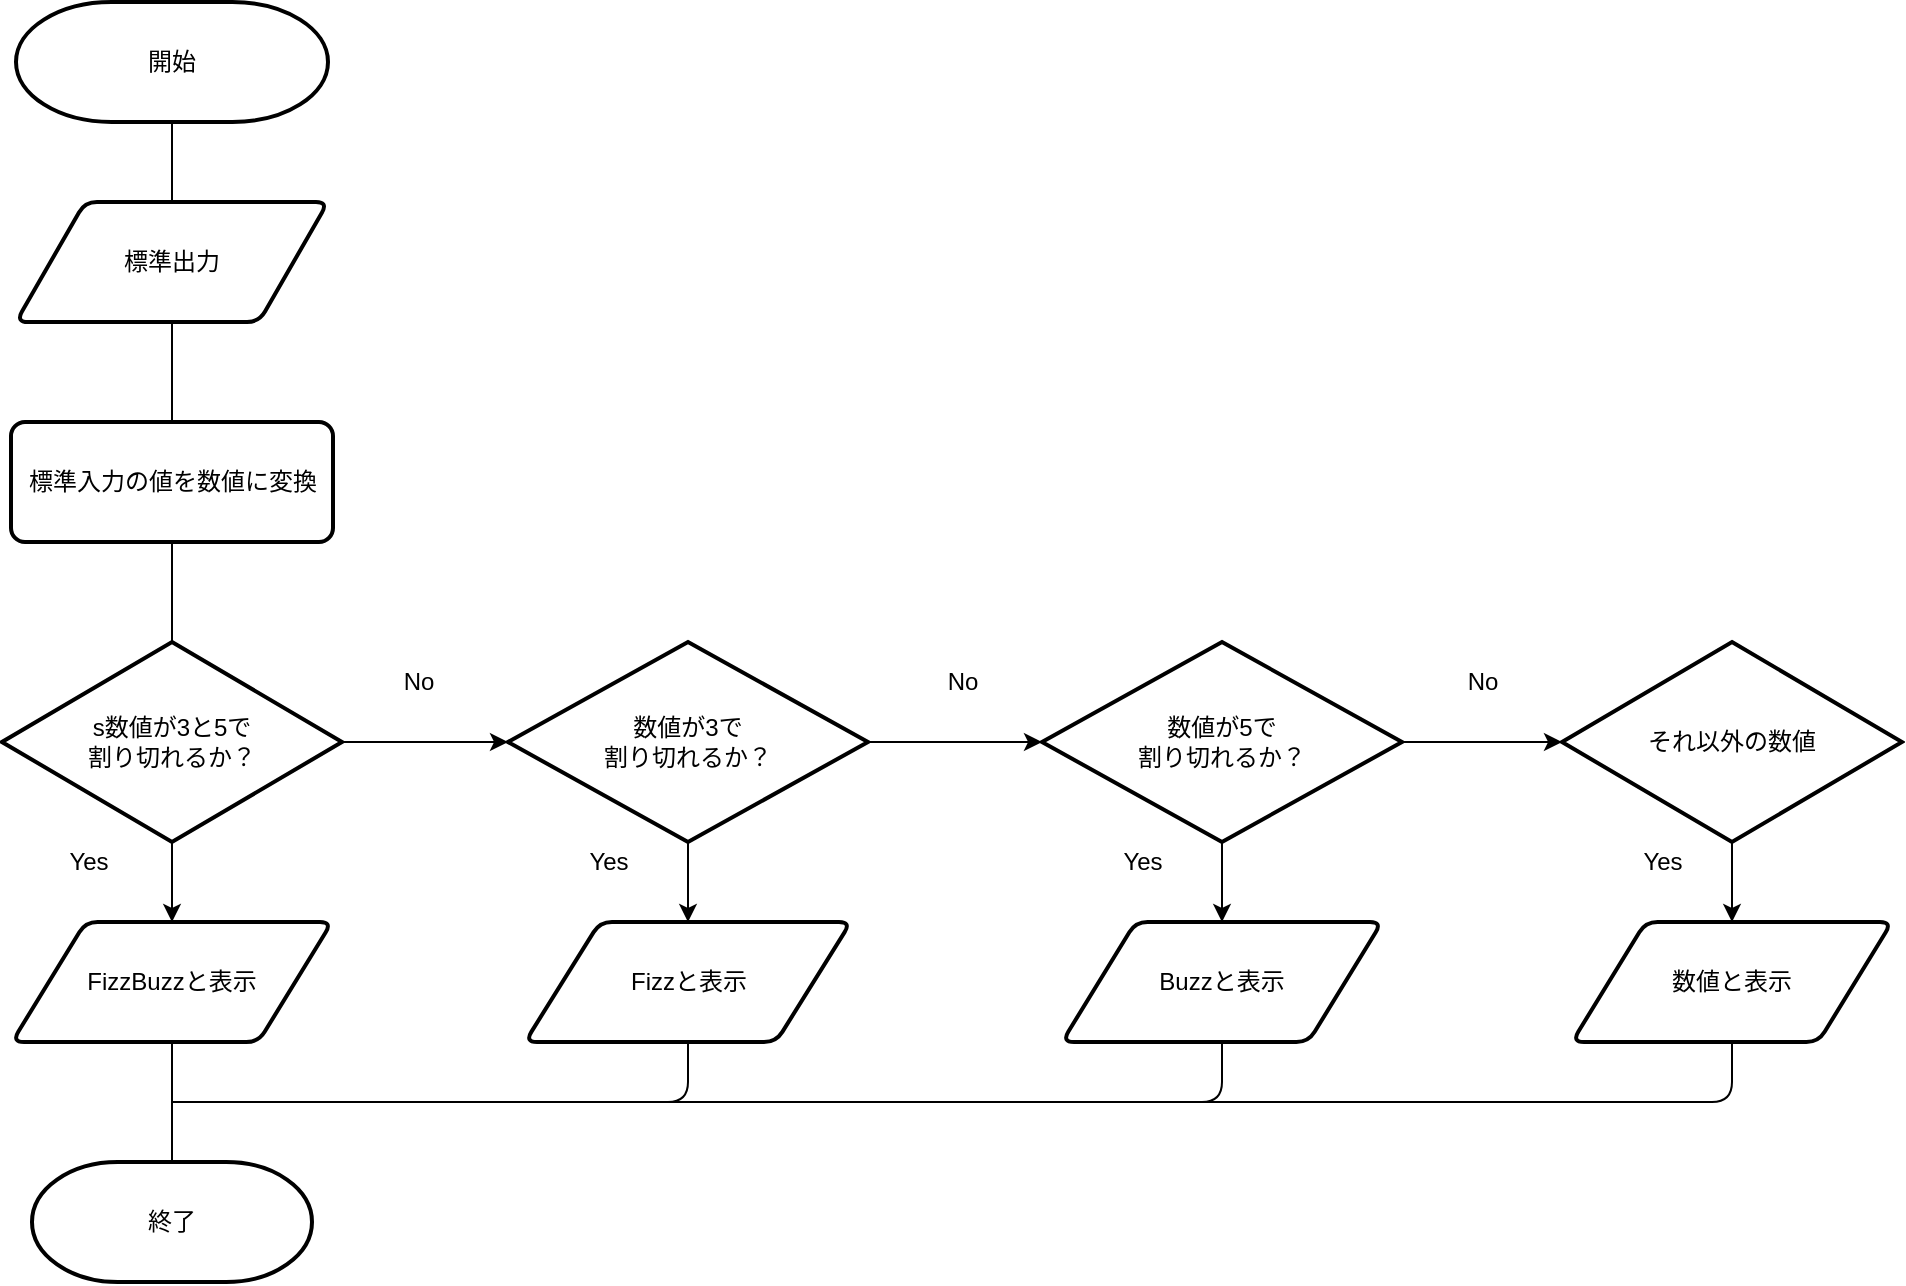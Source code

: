 <mxfile version="14.8.1" type="github">
  <diagram id="ttogbDzHwGB3oSMge-n4" name="Page-1">
    <mxGraphModel dx="1737" dy="799" grid="1" gridSize="10" guides="1" tooltips="1" connect="1" arrows="1" fold="1" page="1" pageScale="1" pageWidth="827" pageHeight="1169" math="0" shadow="0">
      <root>
        <mxCell id="0" />
        <mxCell id="1" parent="0" />
        <mxCell id="p0-6o2zy0Fo4Er9ie5Uh-1" value="&lt;font style=&quot;vertical-align: inherit&quot;&gt;&lt;font style=&quot;vertical-align: inherit&quot;&gt;開始&lt;/font&gt;&lt;/font&gt;" style="strokeWidth=2;html=1;shape=mxgraph.flowchart.terminator;whiteSpace=wrap;" vertex="1" parent="1">
          <mxGeometry x="-593" y="110" width="156" height="60" as="geometry" />
        </mxCell>
        <mxCell id="p0-6o2zy0Fo4Er9ie5Uh-2" value="&lt;font style=&quot;vertical-align: inherit&quot;&gt;&lt;font style=&quot;vertical-align: inherit&quot;&gt;標準出力&lt;/font&gt;&lt;/font&gt;" style="shape=parallelogram;html=1;strokeWidth=2;perimeter=parallelogramPerimeter;whiteSpace=wrap;rounded=1;arcSize=12;size=0.221;" vertex="1" parent="1">
          <mxGeometry x="-593" y="210" width="156" height="60" as="geometry" />
        </mxCell>
        <mxCell id="p0-6o2zy0Fo4Er9ie5Uh-4" value="" style="endArrow=none;html=1;entryX=0.5;entryY=1;entryDx=0;entryDy=0;entryPerimeter=0;" edge="1" parent="1" source="p0-6o2zy0Fo4Er9ie5Uh-2" target="p0-6o2zy0Fo4Er9ie5Uh-1">
          <mxGeometry width="50" height="50" relative="1" as="geometry">
            <mxPoint x="-568" y="230" as="sourcePoint" />
            <mxPoint x="-518" y="180" as="targetPoint" />
          </mxGeometry>
        </mxCell>
        <mxCell id="p0-6o2zy0Fo4Er9ie5Uh-5" value="&lt;font style=&quot;vertical-align: inherit&quot;&gt;&lt;font style=&quot;vertical-align: inherit&quot;&gt;標準入力の値を数値に変換&lt;br&gt;&lt;/font&gt;&lt;/font&gt;" style="rounded=1;whiteSpace=wrap;html=1;absoluteArcSize=1;arcSize=14;strokeWidth=2;" vertex="1" parent="1">
          <mxGeometry x="-595.5" y="320" width="161" height="60" as="geometry" />
        </mxCell>
        <mxCell id="p0-6o2zy0Fo4Er9ie5Uh-9" value="" style="endArrow=none;html=1;entryX=0.5;entryY=1;entryDx=0;entryDy=0;exitX=0.5;exitY=0;exitDx=0;exitDy=0;" edge="1" parent="1" source="p0-6o2zy0Fo4Er9ie5Uh-5" target="p0-6o2zy0Fo4Er9ie5Uh-2">
          <mxGeometry width="50" height="50" relative="1" as="geometry">
            <mxPoint x="-515" y="310" as="sourcePoint" />
            <mxPoint x="-493" y="270" as="targetPoint" />
            <Array as="points">
              <mxPoint x="-515" y="290" />
            </Array>
          </mxGeometry>
        </mxCell>
        <mxCell id="p0-6o2zy0Fo4Er9ie5Uh-11" style="edgeStyle=none;rounded=0;orthogonalLoop=1;jettySize=auto;html=1;entryX=0.5;entryY=0;entryDx=0;entryDy=0;" edge="1" parent="1" source="p0-6o2zy0Fo4Er9ie5Uh-5" target="p0-6o2zy0Fo4Er9ie5Uh-5">
          <mxGeometry relative="1" as="geometry" />
        </mxCell>
        <mxCell id="p0-6o2zy0Fo4Er9ie5Uh-27" value="" style="edgeStyle=none;rounded=0;orthogonalLoop=1;jettySize=auto;html=1;" edge="1" parent="1" source="p0-6o2zy0Fo4Er9ie5Uh-13" target="p0-6o2zy0Fo4Er9ie5Uh-14">
          <mxGeometry relative="1" as="geometry" />
        </mxCell>
        <mxCell id="p0-6o2zy0Fo4Er9ie5Uh-31" style="edgeStyle=none;rounded=0;orthogonalLoop=1;jettySize=auto;html=1;" edge="1" parent="1" source="p0-6o2zy0Fo4Er9ie5Uh-13">
          <mxGeometry relative="1" as="geometry">
            <mxPoint x="-347" y="480" as="targetPoint" />
          </mxGeometry>
        </mxCell>
        <mxCell id="p0-6o2zy0Fo4Er9ie5Uh-13" value="&lt;font style=&quot;vertical-align: inherit&quot;&gt;&lt;font style=&quot;vertical-align: inherit&quot;&gt;s数値が3と5で&lt;br&gt;割り切れるか？&lt;/font&gt;&lt;/font&gt;" style="strokeWidth=2;html=1;shape=mxgraph.flowchart.decision;whiteSpace=wrap;" vertex="1" parent="1">
          <mxGeometry x="-600" y="430" width="170" height="100" as="geometry" />
        </mxCell>
        <mxCell id="p0-6o2zy0Fo4Er9ie5Uh-14" value="&lt;font style=&quot;vertical-align: inherit&quot;&gt;&lt;font style=&quot;vertical-align: inherit&quot;&gt;FizzBuzzと表示&lt;/font&gt;&lt;/font&gt;" style="shape=parallelogram;html=1;strokeWidth=2;perimeter=parallelogramPerimeter;whiteSpace=wrap;rounded=1;arcSize=12;size=0.23;" vertex="1" parent="1">
          <mxGeometry x="-595" y="570" width="160" height="60" as="geometry" />
        </mxCell>
        <mxCell id="p0-6o2zy0Fo4Er9ie5Uh-16" value="&lt;font style=&quot;vertical-align: inherit&quot;&gt;&lt;font style=&quot;vertical-align: inherit&quot;&gt;終了&lt;/font&gt;&lt;/font&gt;" style="strokeWidth=2;html=1;shape=mxgraph.flowchart.terminator;whiteSpace=wrap;" vertex="1" parent="1">
          <mxGeometry x="-585" y="690" width="140" height="60" as="geometry" />
        </mxCell>
        <mxCell id="p0-6o2zy0Fo4Er9ie5Uh-22" style="edgeStyle=none;rounded=0;orthogonalLoop=1;jettySize=auto;html=1;entryX=0.5;entryY=1;entryDx=0;entryDy=0;entryPerimeter=0;" edge="1" parent="1" source="p0-6o2zy0Fo4Er9ie5Uh-13" target="p0-6o2zy0Fo4Er9ie5Uh-13">
          <mxGeometry relative="1" as="geometry" />
        </mxCell>
        <mxCell id="p0-6o2zy0Fo4Er9ie5Uh-24" value="" style="endArrow=none;html=1;entryX=0.5;entryY=1;entryDx=0;entryDy=0;entryPerimeter=0;exitX=0.5;exitY=0;exitDx=0;exitDy=0;" edge="1" parent="1" source="p0-6o2zy0Fo4Er9ie5Uh-14" target="p0-6o2zy0Fo4Er9ie5Uh-13">
          <mxGeometry width="50" height="50" relative="1" as="geometry">
            <mxPoint x="-597" y="540" as="sourcePoint" />
            <mxPoint x="-547" y="490" as="targetPoint" />
          </mxGeometry>
        </mxCell>
        <mxCell id="p0-6o2zy0Fo4Er9ie5Uh-25" value="" style="endArrow=none;html=1;entryX=0.5;entryY=1;entryDx=0;entryDy=0;exitX=0.5;exitY=0;exitDx=0;exitDy=0;exitPerimeter=0;" edge="1" parent="1" source="p0-6o2zy0Fo4Er9ie5Uh-16" target="p0-6o2zy0Fo4Er9ie5Uh-14">
          <mxGeometry width="50" height="50" relative="1" as="geometry">
            <mxPoint x="-507" y="680" as="sourcePoint" />
            <mxPoint x="-547" y="490" as="targetPoint" />
          </mxGeometry>
        </mxCell>
        <mxCell id="p0-6o2zy0Fo4Er9ie5Uh-28" value="&lt;font style=&quot;vertical-align: inherit&quot;&gt;&lt;font style=&quot;vertical-align: inherit&quot;&gt;Yes&lt;br&gt;&lt;/font&gt;&lt;/font&gt;" style="text;html=1;resizable=0;autosize=1;align=center;verticalAlign=middle;points=[];fillColor=none;strokeColor=none;rounded=0;" vertex="1" parent="1">
          <mxGeometry x="-577" y="530" width="40" height="20" as="geometry" />
        </mxCell>
        <mxCell id="p0-6o2zy0Fo4Er9ie5Uh-30" value="" style="endArrow=none;html=1;entryX=0.5;entryY=1;entryDx=0;entryDy=0;" edge="1" parent="1" source="p0-6o2zy0Fo4Er9ie5Uh-13" target="p0-6o2zy0Fo4Er9ie5Uh-5">
          <mxGeometry width="50" height="50" relative="1" as="geometry">
            <mxPoint x="-397" y="480" as="sourcePoint" />
            <mxPoint x="-347" y="430" as="targetPoint" />
          </mxGeometry>
        </mxCell>
        <mxCell id="p0-6o2zy0Fo4Er9ie5Uh-33" style="edgeStyle=none;rounded=0;orthogonalLoop=1;jettySize=auto;html=1;exitX=0.5;exitY=1;exitDx=0;exitDy=0;exitPerimeter=0;" edge="1" parent="1" source="p0-6o2zy0Fo4Er9ie5Uh-32">
          <mxGeometry relative="1" as="geometry">
            <mxPoint x="-257" y="570" as="targetPoint" />
          </mxGeometry>
        </mxCell>
        <mxCell id="p0-6o2zy0Fo4Er9ie5Uh-40" style="edgeStyle=none;rounded=0;orthogonalLoop=1;jettySize=auto;html=1;entryX=0;entryY=0.5;entryDx=0;entryDy=0;entryPerimeter=0;" edge="1" parent="1" source="p0-6o2zy0Fo4Er9ie5Uh-32" target="p0-6o2zy0Fo4Er9ie5Uh-38">
          <mxGeometry relative="1" as="geometry" />
        </mxCell>
        <mxCell id="p0-6o2zy0Fo4Er9ie5Uh-32" value="&lt;font style=&quot;vertical-align: inherit&quot;&gt;&lt;font style=&quot;vertical-align: inherit&quot;&gt;数値が3で&lt;br&gt;割り切れるか？&lt;br&gt;&lt;/font&gt;&lt;/font&gt;" style="strokeWidth=2;html=1;shape=mxgraph.flowchart.decision;whiteSpace=wrap;" vertex="1" parent="1">
          <mxGeometry x="-347" y="430" width="180" height="100" as="geometry" />
        </mxCell>
        <mxCell id="p0-6o2zy0Fo4Er9ie5Uh-34" value="&lt;font style=&quot;vertical-align: inherit&quot;&gt;&lt;font style=&quot;vertical-align: inherit&quot;&gt;No&lt;/font&gt;&lt;/font&gt;" style="text;html=1;resizable=0;autosize=1;align=center;verticalAlign=middle;points=[];fillColor=none;strokeColor=none;rounded=0;" vertex="1" parent="1">
          <mxGeometry x="-407" y="440" width="30" height="20" as="geometry" />
        </mxCell>
        <mxCell id="p0-6o2zy0Fo4Er9ie5Uh-35" value="&lt;font style=&quot;vertical-align: inherit&quot;&gt;&lt;font style=&quot;vertical-align: inherit&quot;&gt;Yes&lt;/font&gt;&lt;/font&gt;" style="text;html=1;resizable=0;autosize=1;align=center;verticalAlign=middle;points=[];fillColor=none;strokeColor=none;rounded=0;" vertex="1" parent="1">
          <mxGeometry x="-317" y="530" width="40" height="20" as="geometry" />
        </mxCell>
        <mxCell id="p0-6o2zy0Fo4Er9ie5Uh-36" value="&lt;font style=&quot;vertical-align: inherit&quot;&gt;&lt;font style=&quot;vertical-align: inherit&quot;&gt;Fizzと表示&lt;/font&gt;&lt;/font&gt;" style="shape=parallelogram;html=1;strokeWidth=2;perimeter=parallelogramPerimeter;whiteSpace=wrap;rounded=1;arcSize=12;size=0.23;" vertex="1" parent="1">
          <mxGeometry x="-338.5" y="570" width="163" height="60" as="geometry" />
        </mxCell>
        <mxCell id="p0-6o2zy0Fo4Er9ie5Uh-37" value="" style="endArrow=none;html=1;entryX=0.5;entryY=1;entryDx=0;entryDy=0;" edge="1" parent="1" target="p0-6o2zy0Fo4Er9ie5Uh-36">
          <mxGeometry width="50" height="50" relative="1" as="geometry">
            <mxPoint x="-515" y="660" as="sourcePoint" />
            <mxPoint x="-257" y="630" as="targetPoint" />
            <Array as="points">
              <mxPoint x="-257" y="660" />
            </Array>
          </mxGeometry>
        </mxCell>
        <mxCell id="p0-6o2zy0Fo4Er9ie5Uh-41" style="edgeStyle=none;rounded=0;orthogonalLoop=1;jettySize=auto;html=1;entryX=0.5;entryY=0;entryDx=0;entryDy=0;" edge="1" parent="1" source="p0-6o2zy0Fo4Er9ie5Uh-38" target="p0-6o2zy0Fo4Er9ie5Uh-39">
          <mxGeometry relative="1" as="geometry" />
        </mxCell>
        <mxCell id="p0-6o2zy0Fo4Er9ie5Uh-49" style="edgeStyle=none;rounded=0;orthogonalLoop=1;jettySize=auto;html=1;entryX=0;entryY=0.5;entryDx=0;entryDy=0;entryPerimeter=0;" edge="1" parent="1" source="p0-6o2zy0Fo4Er9ie5Uh-38" target="p0-6o2zy0Fo4Er9ie5Uh-46">
          <mxGeometry relative="1" as="geometry" />
        </mxCell>
        <mxCell id="p0-6o2zy0Fo4Er9ie5Uh-38" value="&lt;font style=&quot;vertical-align: inherit&quot;&gt;&lt;font style=&quot;vertical-align: inherit&quot;&gt;数値が5で&lt;br&gt;割り切れるか？&lt;br&gt;&lt;/font&gt;&lt;/font&gt;" style="strokeWidth=2;html=1;shape=mxgraph.flowchart.decision;whiteSpace=wrap;" vertex="1" parent="1">
          <mxGeometry x="-80" y="430" width="180" height="100" as="geometry" />
        </mxCell>
        <mxCell id="p0-6o2zy0Fo4Er9ie5Uh-39" value="&lt;font style=&quot;vertical-align: inherit&quot;&gt;&lt;font style=&quot;vertical-align: inherit&quot;&gt;Buzzと表示&lt;/font&gt;&lt;/font&gt;" style="shape=parallelogram;html=1;strokeWidth=2;perimeter=parallelogramPerimeter;whiteSpace=wrap;rounded=1;arcSize=12;size=0.23;" vertex="1" parent="1">
          <mxGeometry x="-70" y="570" width="160" height="60" as="geometry" />
        </mxCell>
        <mxCell id="p0-6o2zy0Fo4Er9ie5Uh-42" value="&lt;font style=&quot;vertical-align: inherit&quot;&gt;&lt;font style=&quot;vertical-align: inherit&quot;&gt;Yes&lt;/font&gt;&lt;/font&gt;" style="text;html=1;resizable=0;autosize=1;align=center;verticalAlign=middle;points=[];fillColor=none;strokeColor=none;rounded=0;" vertex="1" parent="1">
          <mxGeometry x="-50" y="530" width="40" height="20" as="geometry" />
        </mxCell>
        <mxCell id="p0-6o2zy0Fo4Er9ie5Uh-43" value="&lt;font style=&quot;vertical-align: inherit&quot;&gt;&lt;font style=&quot;vertical-align: inherit&quot;&gt;No&lt;/font&gt;&lt;/font&gt;" style="text;html=1;resizable=0;autosize=1;align=center;verticalAlign=middle;points=[];fillColor=none;strokeColor=none;rounded=0;" vertex="1" parent="1">
          <mxGeometry x="-135" y="440" width="30" height="20" as="geometry" />
        </mxCell>
        <mxCell id="p0-6o2zy0Fo4Er9ie5Uh-44" value="" style="endArrow=none;html=1;entryX=0.5;entryY=1;entryDx=0;entryDy=0;" edge="1" parent="1" target="p0-6o2zy0Fo4Er9ie5Uh-39">
          <mxGeometry width="50" height="50" relative="1" as="geometry">
            <mxPoint x="-510" y="660" as="sourcePoint" />
            <mxPoint x="10" y="654.5" as="targetPoint" />
            <Array as="points">
              <mxPoint x="10" y="660" />
            </Array>
          </mxGeometry>
        </mxCell>
        <mxCell id="p0-6o2zy0Fo4Er9ie5Uh-45" style="edgeStyle=none;rounded=0;orthogonalLoop=1;jettySize=auto;html=1;entryX=0.5;entryY=0;entryDx=0;entryDy=0;" edge="1" parent="1" source="p0-6o2zy0Fo4Er9ie5Uh-5" target="p0-6o2zy0Fo4Er9ie5Uh-5">
          <mxGeometry relative="1" as="geometry" />
        </mxCell>
        <mxCell id="p0-6o2zy0Fo4Er9ie5Uh-50" style="edgeStyle=none;rounded=0;orthogonalLoop=1;jettySize=auto;html=1;entryX=0.5;entryY=0;entryDx=0;entryDy=0;" edge="1" parent="1" source="p0-6o2zy0Fo4Er9ie5Uh-46" target="p0-6o2zy0Fo4Er9ie5Uh-47">
          <mxGeometry relative="1" as="geometry" />
        </mxCell>
        <mxCell id="p0-6o2zy0Fo4Er9ie5Uh-46" value="それ以外の数値" style="strokeWidth=2;html=1;shape=mxgraph.flowchart.decision;whiteSpace=wrap;" vertex="1" parent="1">
          <mxGeometry x="180" y="430" width="170" height="100" as="geometry" />
        </mxCell>
        <mxCell id="p0-6o2zy0Fo4Er9ie5Uh-47" value="数値と表示" style="shape=parallelogram;html=1;strokeWidth=2;perimeter=parallelogramPerimeter;whiteSpace=wrap;rounded=1;arcSize=12;size=0.23;" vertex="1" parent="1">
          <mxGeometry x="185" y="570" width="160" height="60" as="geometry" />
        </mxCell>
        <mxCell id="p0-6o2zy0Fo4Er9ie5Uh-51" value="" style="endArrow=none;html=1;entryX=0.5;entryY=1;entryDx=0;entryDy=0;" edge="1" parent="1" target="p0-6o2zy0Fo4Er9ie5Uh-47">
          <mxGeometry width="50" height="50" relative="1" as="geometry">
            <mxPoint x="-510" y="660" as="sourcePoint" />
            <mxPoint x="260" y="650" as="targetPoint" />
            <Array as="points">
              <mxPoint x="265" y="660" />
            </Array>
          </mxGeometry>
        </mxCell>
        <mxCell id="p0-6o2zy0Fo4Er9ie5Uh-52" value="Yes" style="text;html=1;resizable=0;autosize=1;align=center;verticalAlign=middle;points=[];fillColor=none;strokeColor=none;rounded=0;" vertex="1" parent="1">
          <mxGeometry x="210" y="530" width="40" height="20" as="geometry" />
        </mxCell>
        <mxCell id="p0-6o2zy0Fo4Er9ie5Uh-53" value="No" style="text;html=1;resizable=0;autosize=1;align=center;verticalAlign=middle;points=[];fillColor=none;strokeColor=none;rounded=0;" vertex="1" parent="1">
          <mxGeometry x="125" y="440" width="30" height="20" as="geometry" />
        </mxCell>
      </root>
    </mxGraphModel>
  </diagram>
</mxfile>

